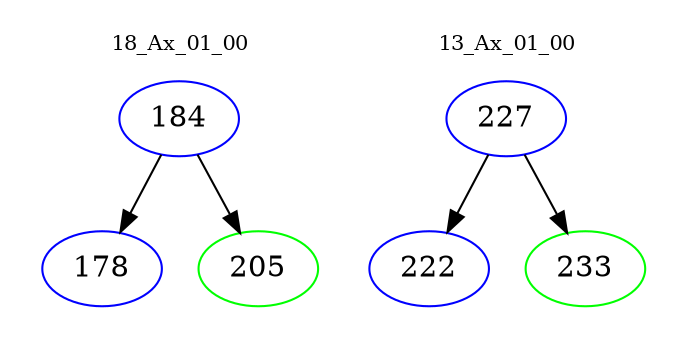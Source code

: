 digraph{
subgraph cluster_0 {
color = white
label = "18_Ax_01_00";
fontsize=10;
T0_184 [label="184", color="blue"]
T0_184 -> T0_178 [color="black"]
T0_178 [label="178", color="blue"]
T0_184 -> T0_205 [color="black"]
T0_205 [label="205", color="green"]
}
subgraph cluster_1 {
color = white
label = "13_Ax_01_00";
fontsize=10;
T1_227 [label="227", color="blue"]
T1_227 -> T1_222 [color="black"]
T1_222 [label="222", color="blue"]
T1_227 -> T1_233 [color="black"]
T1_233 [label="233", color="green"]
}
}
